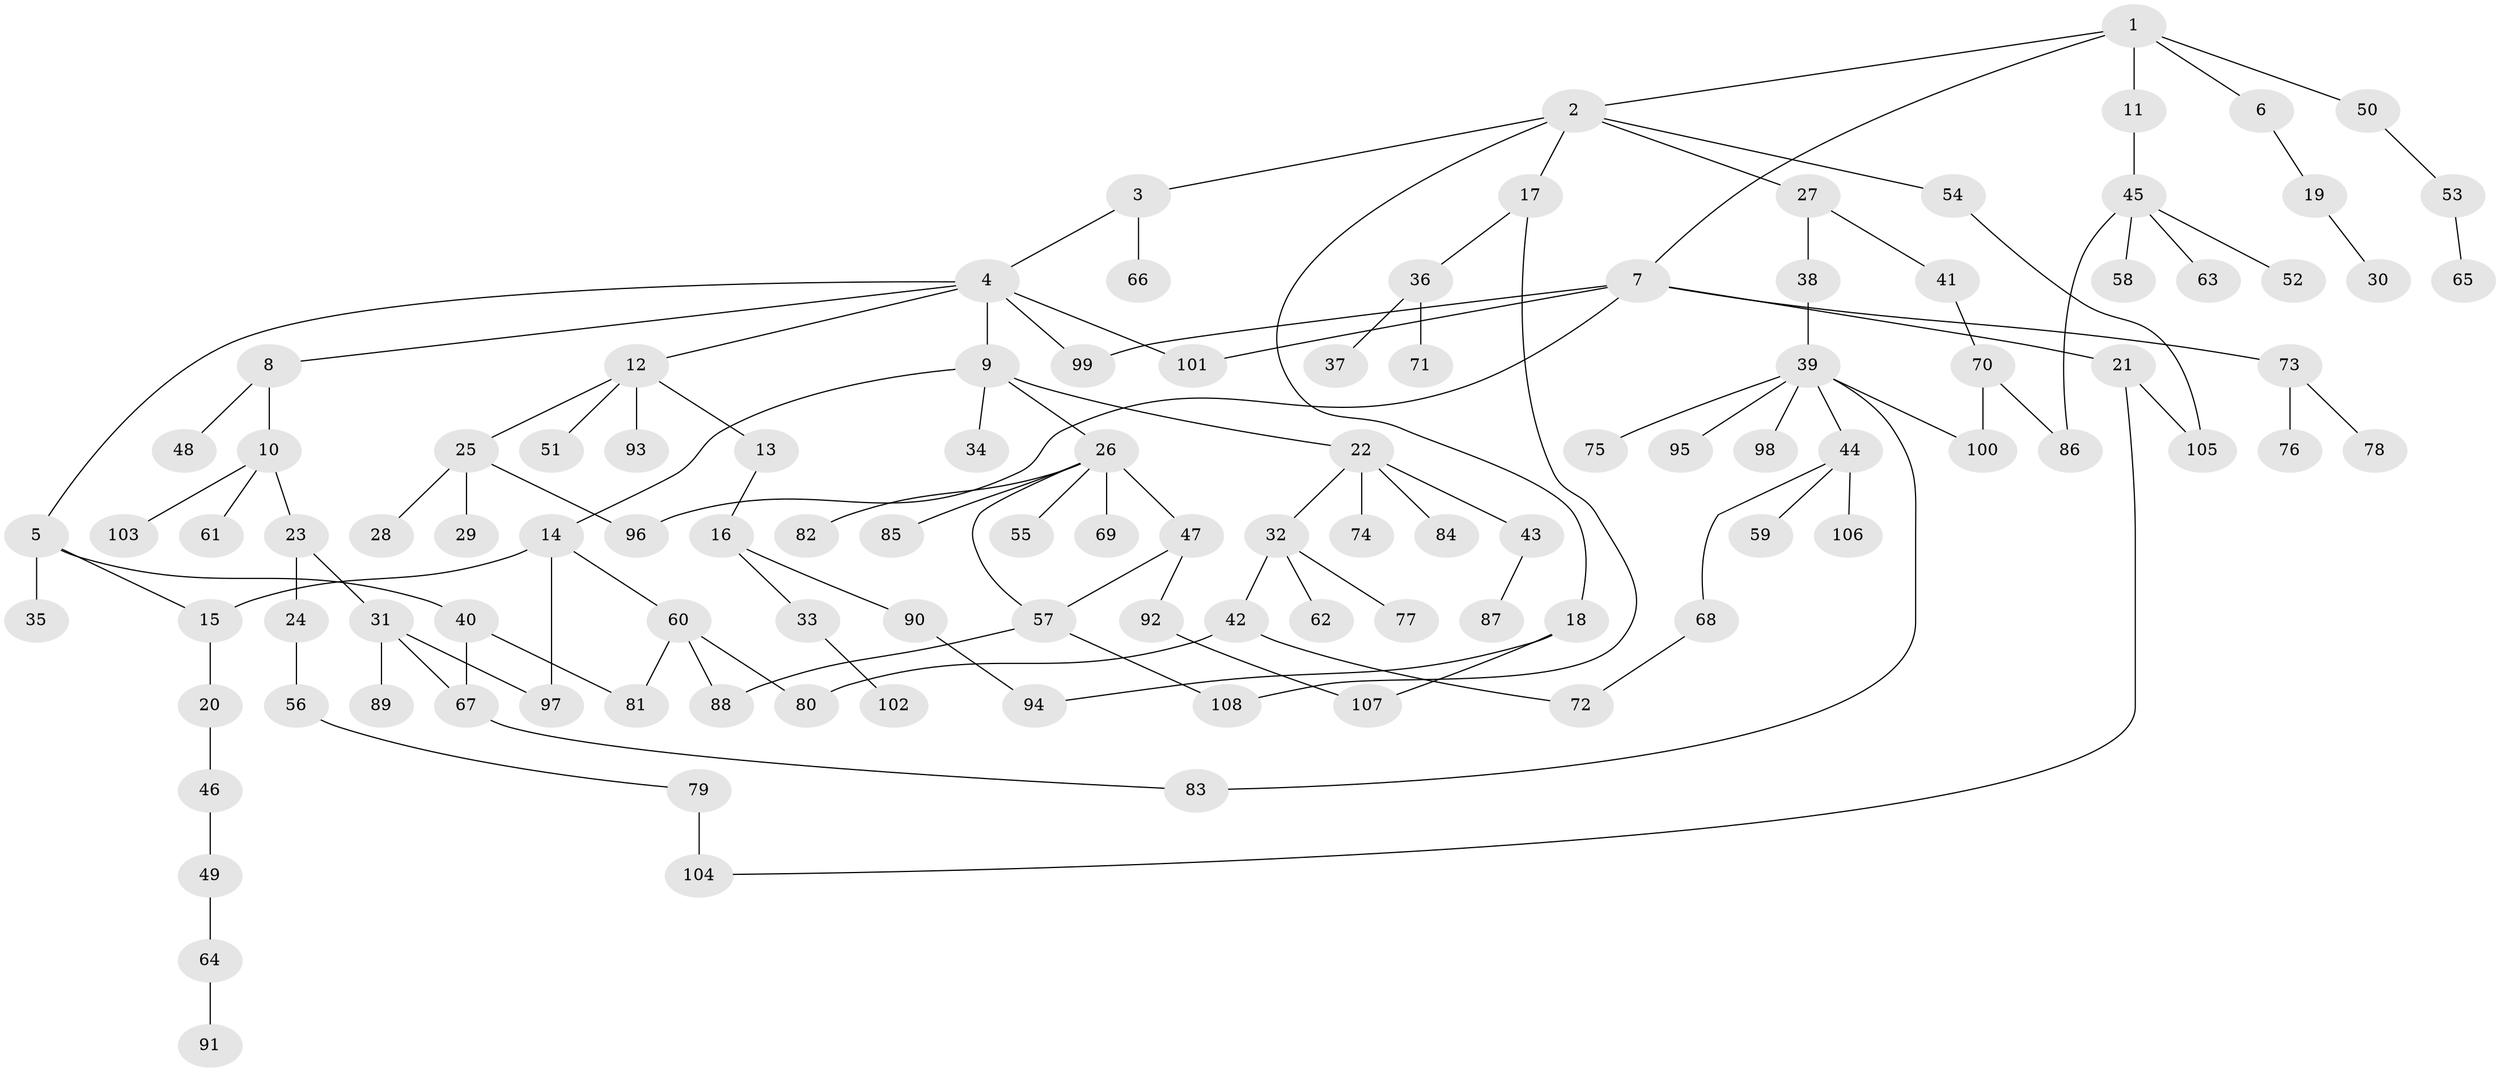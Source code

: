 // Generated by graph-tools (version 1.1) at 2025/25/03/09/25 03:25:32]
// undirected, 108 vertices, 126 edges
graph export_dot {
graph [start="1"]
  node [color=gray90,style=filled];
  1;
  2;
  3;
  4;
  5;
  6;
  7;
  8;
  9;
  10;
  11;
  12;
  13;
  14;
  15;
  16;
  17;
  18;
  19;
  20;
  21;
  22;
  23;
  24;
  25;
  26;
  27;
  28;
  29;
  30;
  31;
  32;
  33;
  34;
  35;
  36;
  37;
  38;
  39;
  40;
  41;
  42;
  43;
  44;
  45;
  46;
  47;
  48;
  49;
  50;
  51;
  52;
  53;
  54;
  55;
  56;
  57;
  58;
  59;
  60;
  61;
  62;
  63;
  64;
  65;
  66;
  67;
  68;
  69;
  70;
  71;
  72;
  73;
  74;
  75;
  76;
  77;
  78;
  79;
  80;
  81;
  82;
  83;
  84;
  85;
  86;
  87;
  88;
  89;
  90;
  91;
  92;
  93;
  94;
  95;
  96;
  97;
  98;
  99;
  100;
  101;
  102;
  103;
  104;
  105;
  106;
  107;
  108;
  1 -- 2;
  1 -- 6;
  1 -- 7;
  1 -- 11;
  1 -- 50;
  2 -- 3;
  2 -- 17;
  2 -- 18;
  2 -- 27;
  2 -- 54;
  3 -- 4;
  3 -- 66;
  4 -- 5;
  4 -- 8;
  4 -- 9;
  4 -- 12;
  4 -- 99;
  4 -- 101;
  5 -- 35;
  5 -- 40;
  5 -- 15;
  6 -- 19;
  7 -- 21;
  7 -- 73;
  7 -- 96;
  7 -- 101;
  7 -- 99;
  8 -- 10;
  8 -- 48;
  9 -- 14;
  9 -- 22;
  9 -- 26;
  9 -- 34;
  10 -- 23;
  10 -- 61;
  10 -- 103;
  11 -- 45;
  12 -- 13;
  12 -- 25;
  12 -- 51;
  12 -- 93;
  13 -- 16;
  14 -- 15;
  14 -- 60;
  14 -- 97;
  15 -- 20;
  16 -- 33;
  16 -- 90;
  17 -- 36;
  17 -- 108;
  18 -- 107;
  18 -- 94;
  19 -- 30;
  20 -- 46;
  21 -- 105;
  21 -- 104;
  22 -- 32;
  22 -- 43;
  22 -- 74;
  22 -- 84;
  23 -- 24;
  23 -- 31;
  24 -- 56;
  25 -- 28;
  25 -- 29;
  25 -- 96;
  26 -- 47;
  26 -- 55;
  26 -- 57;
  26 -- 69;
  26 -- 82;
  26 -- 85;
  27 -- 38;
  27 -- 41;
  31 -- 89;
  31 -- 97;
  31 -- 67;
  32 -- 42;
  32 -- 62;
  32 -- 77;
  33 -- 102;
  36 -- 37;
  36 -- 71;
  38 -- 39;
  39 -- 44;
  39 -- 75;
  39 -- 95;
  39 -- 98;
  39 -- 100;
  39 -- 83;
  40 -- 67;
  40 -- 81;
  41 -- 70;
  42 -- 72;
  42 -- 80;
  43 -- 87;
  44 -- 59;
  44 -- 68;
  44 -- 106;
  45 -- 52;
  45 -- 58;
  45 -- 63;
  45 -- 86;
  46 -- 49;
  47 -- 92;
  47 -- 57;
  49 -- 64;
  50 -- 53;
  53 -- 65;
  54 -- 105;
  56 -- 79;
  57 -- 88;
  57 -- 108;
  60 -- 80;
  60 -- 81;
  60 -- 88;
  64 -- 91;
  67 -- 83;
  68 -- 72;
  70 -- 86;
  70 -- 100;
  73 -- 76;
  73 -- 78;
  79 -- 104;
  90 -- 94;
  92 -- 107;
}
